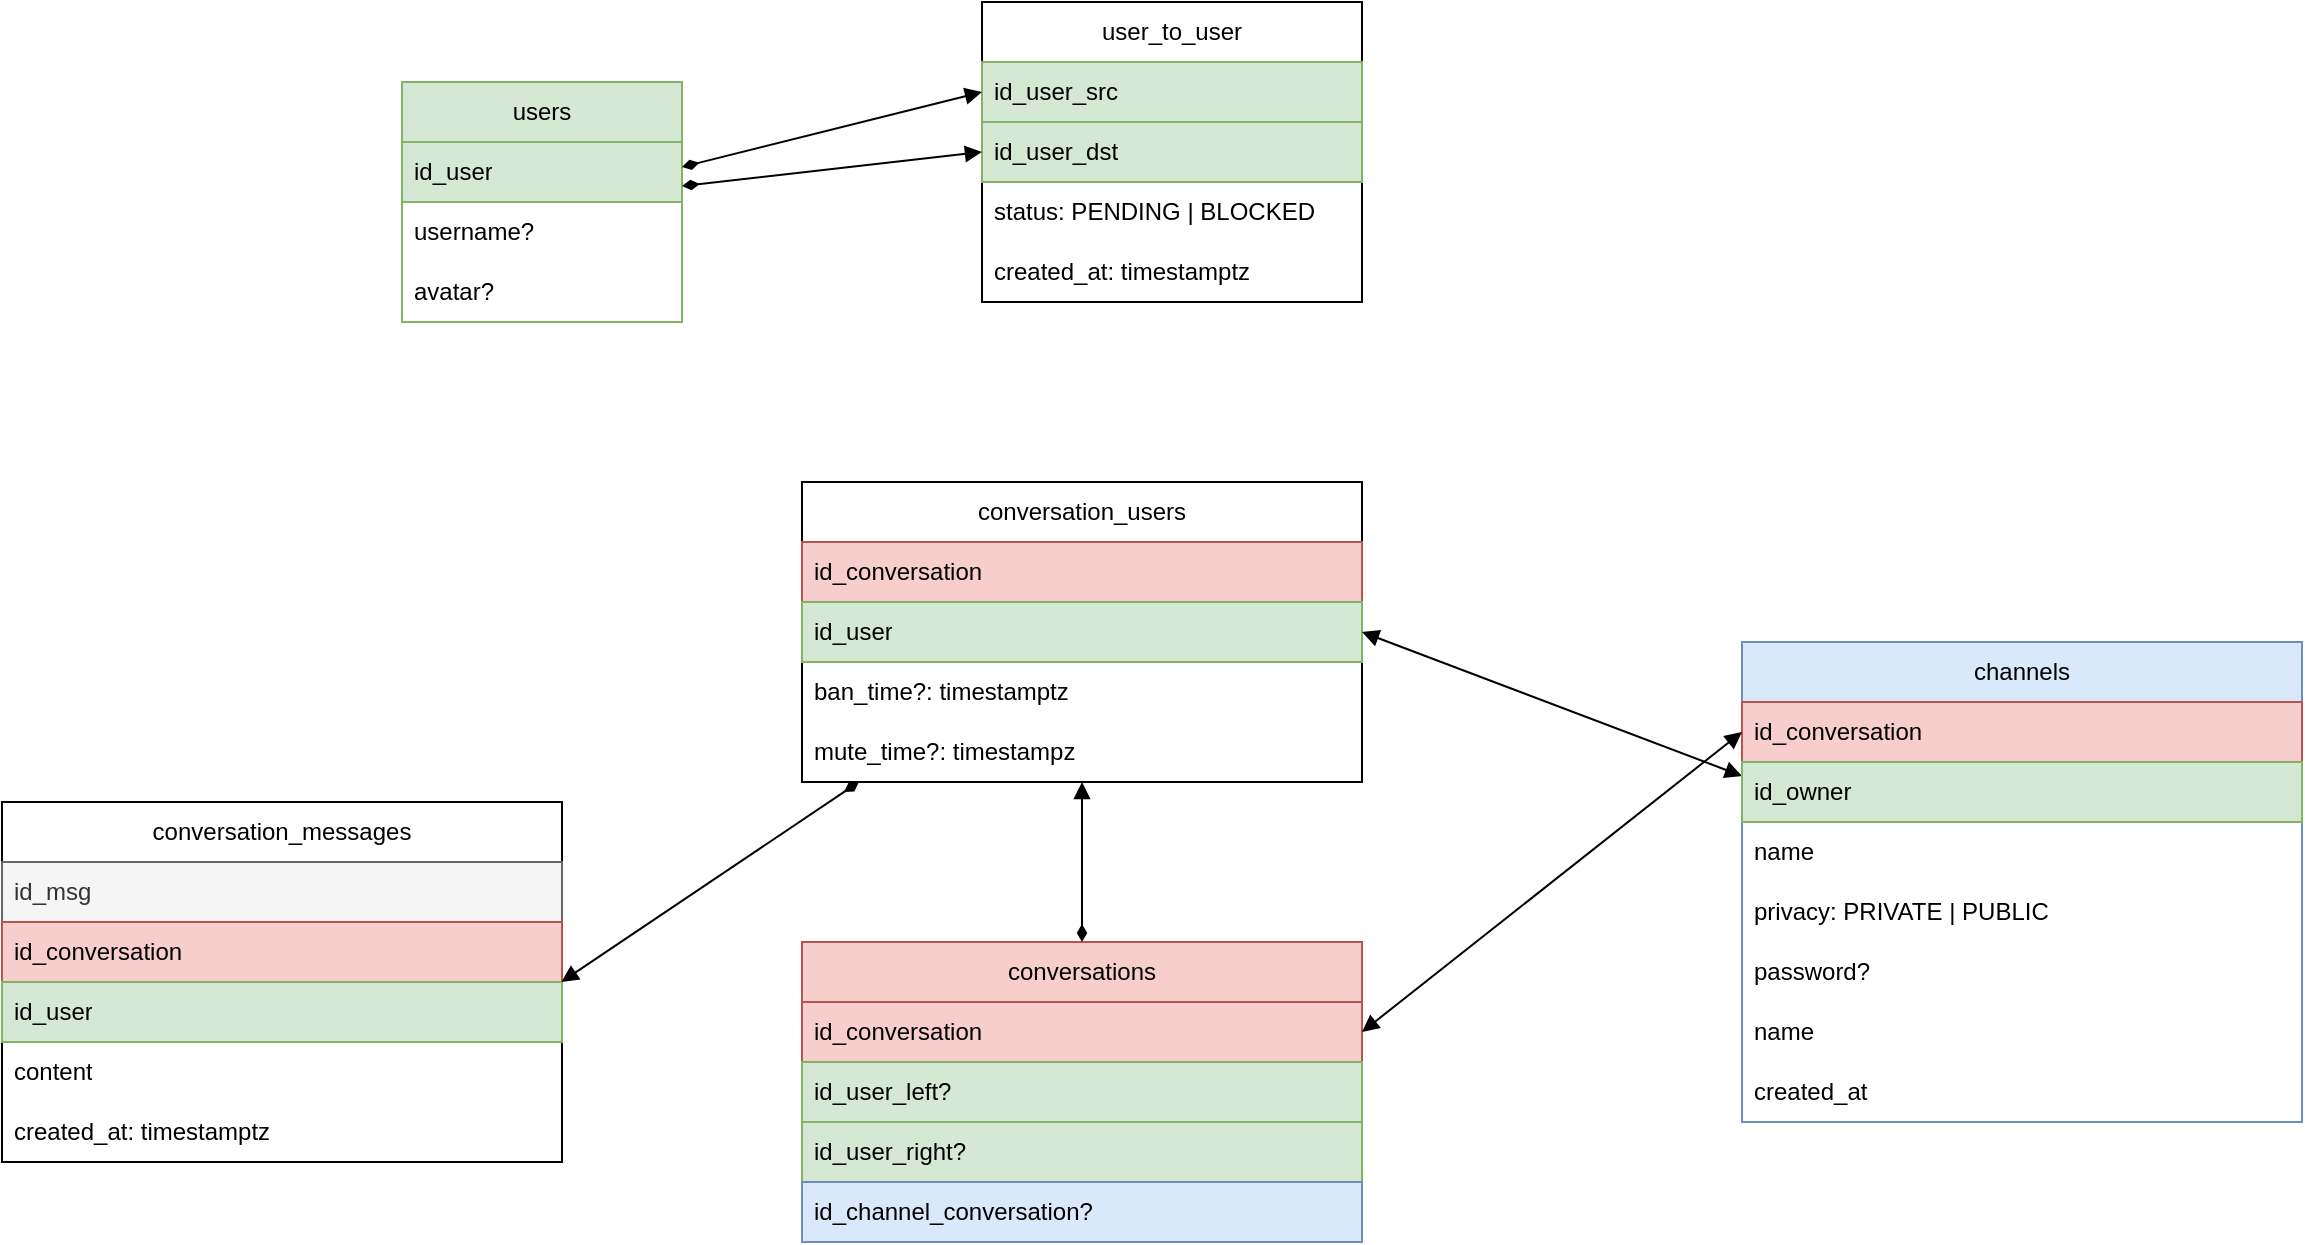 <mxfile version="22.0.3" type="github">
  <diagram name="Page-1" id="zak9OanKMSeAWHgd_69M">
    <mxGraphModel dx="2901" dy="1118" grid="1" gridSize="10" guides="1" tooltips="1" connect="1" arrows="1" fold="1" page="1" pageScale="1" pageWidth="827" pageHeight="1169" math="0" shadow="0">
      <root>
        <mxCell id="0" />
        <mxCell id="1" parent="0" />
        <mxCell id="ZnVTyXGWU1d_FnDI8lm_-3" value="users" style="swimlane;fontStyle=0;childLayout=stackLayout;horizontal=1;startSize=30;horizontalStack=0;resizeParent=1;resizeParentMax=0;resizeLast=0;collapsible=1;marginBottom=0;whiteSpace=wrap;html=1;fillColor=#d5e8d4;strokeColor=#82b366;" vertex="1" parent="1">
          <mxGeometry x="40" y="80" width="140" height="120" as="geometry" />
        </mxCell>
        <mxCell id="ZnVTyXGWU1d_FnDI8lm_-6" value="id_user" style="text;strokeColor=#82b366;fillColor=#d5e8d4;align=left;verticalAlign=middle;spacingLeft=4;spacingRight=4;overflow=hidden;points=[[0,0.5],[1,0.5]];portConstraint=eastwest;rotatable=0;whiteSpace=wrap;html=1;" vertex="1" parent="ZnVTyXGWU1d_FnDI8lm_-3">
          <mxGeometry y="30" width="140" height="30" as="geometry" />
        </mxCell>
        <mxCell id="ZnVTyXGWU1d_FnDI8lm_-4" value="username?" style="text;strokeColor=none;fillColor=none;align=left;verticalAlign=middle;spacingLeft=4;spacingRight=4;overflow=hidden;points=[[0,0.5],[1,0.5]];portConstraint=eastwest;rotatable=0;whiteSpace=wrap;html=1;" vertex="1" parent="ZnVTyXGWU1d_FnDI8lm_-3">
          <mxGeometry y="60" width="140" height="30" as="geometry" />
        </mxCell>
        <mxCell id="ZnVTyXGWU1d_FnDI8lm_-5" value="avatar?" style="text;strokeColor=none;fillColor=none;align=left;verticalAlign=middle;spacingLeft=4;spacingRight=4;overflow=hidden;points=[[0,0.5],[1,0.5]];portConstraint=eastwest;rotatable=0;whiteSpace=wrap;html=1;" vertex="1" parent="ZnVTyXGWU1d_FnDI8lm_-3">
          <mxGeometry y="90" width="140" height="30" as="geometry" />
        </mxCell>
        <mxCell id="ZnVTyXGWU1d_FnDI8lm_-7" value="user_to_user" style="swimlane;fontStyle=0;childLayout=stackLayout;horizontal=1;startSize=30;horizontalStack=0;resizeParent=1;resizeParentMax=0;resizeLast=0;collapsible=1;marginBottom=0;whiteSpace=wrap;html=1;" vertex="1" parent="1">
          <mxGeometry x="330" y="40" width="190" height="150" as="geometry" />
        </mxCell>
        <mxCell id="ZnVTyXGWU1d_FnDI8lm_-8" value="id_user_src" style="text;strokeColor=#82b366;fillColor=#d5e8d4;align=left;verticalAlign=middle;spacingLeft=4;spacingRight=4;overflow=hidden;points=[[0,0.5],[1,0.5]];portConstraint=eastwest;rotatable=0;whiteSpace=wrap;html=1;" vertex="1" parent="ZnVTyXGWU1d_FnDI8lm_-7">
          <mxGeometry y="30" width="190" height="30" as="geometry" />
        </mxCell>
        <mxCell id="ZnVTyXGWU1d_FnDI8lm_-9" value="id_user_dst" style="text;strokeColor=#82b366;fillColor=#d5e8d4;align=left;verticalAlign=middle;spacingLeft=4;spacingRight=4;overflow=hidden;points=[[0,0.5],[1,0.5]];portConstraint=eastwest;rotatable=0;whiteSpace=wrap;html=1;" vertex="1" parent="ZnVTyXGWU1d_FnDI8lm_-7">
          <mxGeometry y="60" width="190" height="30" as="geometry" />
        </mxCell>
        <mxCell id="ZnVTyXGWU1d_FnDI8lm_-10" value="status: PENDING | BLOCKED" style="text;strokeColor=none;fillColor=none;align=left;verticalAlign=middle;spacingLeft=4;spacingRight=4;overflow=hidden;points=[[0,0.5],[1,0.5]];portConstraint=eastwest;rotatable=0;whiteSpace=wrap;html=1;" vertex="1" parent="ZnVTyXGWU1d_FnDI8lm_-7">
          <mxGeometry y="90" width="190" height="30" as="geometry" />
        </mxCell>
        <mxCell id="ZnVTyXGWU1d_FnDI8lm_-41" value="created_at: timestamptz" style="text;strokeColor=none;fillColor=none;align=left;verticalAlign=middle;spacingLeft=4;spacingRight=4;overflow=hidden;points=[[0,0.5],[1,0.5]];portConstraint=eastwest;rotatable=0;whiteSpace=wrap;html=1;" vertex="1" parent="ZnVTyXGWU1d_FnDI8lm_-7">
          <mxGeometry y="120" width="190" height="30" as="geometry" />
        </mxCell>
        <mxCell id="ZnVTyXGWU1d_FnDI8lm_-11" value="" style="endArrow=block;html=1;rounded=0;endFill=1;startArrow=diamondThin;startFill=1;entryX=0;entryY=0.5;entryDx=0;entryDy=0;" edge="1" parent="1" source="ZnVTyXGWU1d_FnDI8lm_-3" target="ZnVTyXGWU1d_FnDI8lm_-8">
          <mxGeometry width="50" height="50" relative="1" as="geometry">
            <mxPoint x="390" y="590" as="sourcePoint" />
            <mxPoint x="440" y="540" as="targetPoint" />
          </mxGeometry>
        </mxCell>
        <mxCell id="ZnVTyXGWU1d_FnDI8lm_-12" value="" style="endArrow=block;html=1;rounded=0;endFill=1;startArrow=diamondThin;startFill=1;entryX=0;entryY=0.5;entryDx=0;entryDy=0;" edge="1" parent="1" source="ZnVTyXGWU1d_FnDI8lm_-3" target="ZnVTyXGWU1d_FnDI8lm_-9">
          <mxGeometry width="50" height="50" relative="1" as="geometry">
            <mxPoint x="190" y="255" as="sourcePoint" />
            <mxPoint x="290" y="255" as="targetPoint" />
          </mxGeometry>
        </mxCell>
        <mxCell id="ZnVTyXGWU1d_FnDI8lm_-13" value="conversations" style="swimlane;fontStyle=0;childLayout=stackLayout;horizontal=1;startSize=30;horizontalStack=0;resizeParent=1;resizeParentMax=0;resizeLast=0;collapsible=1;marginBottom=0;whiteSpace=wrap;html=1;fillColor=#f8cecc;strokeColor=#b85450;" vertex="1" parent="1">
          <mxGeometry x="240" y="510" width="280" height="150" as="geometry" />
        </mxCell>
        <mxCell id="ZnVTyXGWU1d_FnDI8lm_-14" value="id_conversation" style="text;strokeColor=#b85450;fillColor=#f8cecc;align=left;verticalAlign=middle;spacingLeft=4;spacingRight=4;overflow=hidden;points=[[0,0.5],[1,0.5]];portConstraint=eastwest;rotatable=0;whiteSpace=wrap;html=1;" vertex="1" parent="ZnVTyXGWU1d_FnDI8lm_-13">
          <mxGeometry y="30" width="280" height="30" as="geometry" />
        </mxCell>
        <mxCell id="ZnVTyXGWU1d_FnDI8lm_-15" value="id_user_left?" style="text;strokeColor=#82b366;fillColor=#d5e8d4;align=left;verticalAlign=middle;spacingLeft=4;spacingRight=4;overflow=hidden;points=[[0,0.5],[1,0.5]];portConstraint=eastwest;rotatable=0;whiteSpace=wrap;html=1;" vertex="1" parent="ZnVTyXGWU1d_FnDI8lm_-13">
          <mxGeometry y="60" width="280" height="30" as="geometry" />
        </mxCell>
        <mxCell id="ZnVTyXGWU1d_FnDI8lm_-53" value="id_user_right?" style="text;strokeColor=#82b366;fillColor=#d5e8d4;align=left;verticalAlign=middle;spacingLeft=4;spacingRight=4;overflow=hidden;points=[[0,0.5],[1,0.5]];portConstraint=eastwest;rotatable=0;whiteSpace=wrap;html=1;" vertex="1" parent="ZnVTyXGWU1d_FnDI8lm_-13">
          <mxGeometry y="90" width="280" height="30" as="geometry" />
        </mxCell>
        <mxCell id="ZnVTyXGWU1d_FnDI8lm_-54" value="id_channel_conversation?" style="text;align=left;verticalAlign=middle;spacingLeft=4;spacingRight=4;overflow=hidden;points=[[0,0.5],[1,0.5]];portConstraint=eastwest;rotatable=0;whiteSpace=wrap;html=1;fillColor=#dae8fc;strokeColor=#6c8ebf;" vertex="1" parent="ZnVTyXGWU1d_FnDI8lm_-13">
          <mxGeometry y="120" width="280" height="30" as="geometry" />
        </mxCell>
        <mxCell id="ZnVTyXGWU1d_FnDI8lm_-20" value="conversation_users" style="swimlane;fontStyle=0;childLayout=stackLayout;horizontal=1;startSize=30;horizontalStack=0;resizeParent=1;resizeParentMax=0;resizeLast=0;collapsible=1;marginBottom=0;whiteSpace=wrap;html=1;gradientColor=none;gradientDirection=radial;swimlaneFillColor=none;" vertex="1" parent="1">
          <mxGeometry x="240" y="280" width="280" height="150" as="geometry" />
        </mxCell>
        <mxCell id="ZnVTyXGWU1d_FnDI8lm_-21" value="id_conversation" style="text;strokeColor=#b85450;fillColor=#f8cecc;align=left;verticalAlign=middle;spacingLeft=4;spacingRight=4;overflow=hidden;points=[[0,0.5],[1,0.5]];portConstraint=eastwest;rotatable=0;whiteSpace=wrap;html=1;" vertex="1" parent="ZnVTyXGWU1d_FnDI8lm_-20">
          <mxGeometry y="30" width="280" height="30" as="geometry" />
        </mxCell>
        <mxCell id="ZnVTyXGWU1d_FnDI8lm_-22" value="id_user" style="text;strokeColor=#82b366;fillColor=#d5e8d4;align=left;verticalAlign=middle;spacingLeft=4;spacingRight=4;overflow=hidden;points=[[0,0.5],[1,0.5]];portConstraint=eastwest;rotatable=0;whiteSpace=wrap;html=1;" vertex="1" parent="ZnVTyXGWU1d_FnDI8lm_-20">
          <mxGeometry y="60" width="280" height="30" as="geometry" />
        </mxCell>
        <mxCell id="ZnVTyXGWU1d_FnDI8lm_-24" value="ban_time?: timestamptz" style="text;strokeColor=none;fillColor=none;align=left;verticalAlign=middle;spacingLeft=4;spacingRight=4;overflow=hidden;points=[[0,0.5],[1,0.5]];portConstraint=eastwest;rotatable=0;whiteSpace=wrap;html=1;" vertex="1" parent="ZnVTyXGWU1d_FnDI8lm_-20">
          <mxGeometry y="90" width="280" height="30" as="geometry" />
        </mxCell>
        <mxCell id="ZnVTyXGWU1d_FnDI8lm_-25" value="mute_time?: timestampz" style="text;strokeColor=none;fillColor=none;align=left;verticalAlign=middle;spacingLeft=4;spacingRight=4;overflow=hidden;points=[[0,0.5],[1,0.5]];portConstraint=eastwest;rotatable=0;whiteSpace=wrap;html=1;" vertex="1" parent="ZnVTyXGWU1d_FnDI8lm_-20">
          <mxGeometry y="120" width="280" height="30" as="geometry" />
        </mxCell>
        <mxCell id="ZnVTyXGWU1d_FnDI8lm_-30" value="" style="endArrow=block;html=1;rounded=0;endFill=1;startArrow=block;startFill=1;entryX=1;entryY=0.5;entryDx=0;entryDy=0;" edge="1" parent="1" source="ZnVTyXGWU1d_FnDI8lm_-43" target="ZnVTyXGWU1d_FnDI8lm_-20">
          <mxGeometry width="50" height="50" relative="1" as="geometry">
            <mxPoint x="680" y="510" as="sourcePoint" />
            <mxPoint x="670" y="335" as="targetPoint" />
          </mxGeometry>
        </mxCell>
        <mxCell id="ZnVTyXGWU1d_FnDI8lm_-31" value="conversation_messages" style="swimlane;fontStyle=0;childLayout=stackLayout;horizontal=1;startSize=30;horizontalStack=0;resizeParent=1;resizeParentMax=0;resizeLast=0;collapsible=1;marginBottom=0;whiteSpace=wrap;html=1;" vertex="1" parent="1">
          <mxGeometry x="-160" y="440" width="280" height="180" as="geometry" />
        </mxCell>
        <mxCell id="ZnVTyXGWU1d_FnDI8lm_-32" value="id_msg" style="text;align=left;verticalAlign=middle;spacingLeft=4;spacingRight=4;overflow=hidden;points=[[0,0.5],[1,0.5]];portConstraint=eastwest;rotatable=0;whiteSpace=wrap;html=1;fillColor=#f5f5f5;fontColor=#333333;strokeColor=#666666;" vertex="1" parent="ZnVTyXGWU1d_FnDI8lm_-31">
          <mxGeometry y="30" width="280" height="30" as="geometry" />
        </mxCell>
        <mxCell id="ZnVTyXGWU1d_FnDI8lm_-72" value="id_conversation" style="text;align=left;verticalAlign=middle;spacingLeft=4;spacingRight=4;overflow=hidden;points=[[0,0.5],[1,0.5]];portConstraint=eastwest;rotatable=0;whiteSpace=wrap;html=1;fillColor=#f8cecc;strokeColor=#b85450;" vertex="1" parent="ZnVTyXGWU1d_FnDI8lm_-31">
          <mxGeometry y="60" width="280" height="30" as="geometry" />
        </mxCell>
        <mxCell id="ZnVTyXGWU1d_FnDI8lm_-33" value="id_user" style="text;align=left;verticalAlign=middle;spacingLeft=4;spacingRight=4;overflow=hidden;points=[[0,0.5],[1,0.5]];portConstraint=eastwest;rotatable=0;whiteSpace=wrap;html=1;fillColor=#d5e8d4;strokeColor=#82b366;" vertex="1" parent="ZnVTyXGWU1d_FnDI8lm_-31">
          <mxGeometry y="90" width="280" height="30" as="geometry" />
        </mxCell>
        <mxCell id="ZnVTyXGWU1d_FnDI8lm_-34" value="content" style="text;strokeColor=none;fillColor=none;align=left;verticalAlign=middle;spacingLeft=4;spacingRight=4;overflow=hidden;points=[[0,0.5],[1,0.5]];portConstraint=eastwest;rotatable=0;whiteSpace=wrap;html=1;" vertex="1" parent="ZnVTyXGWU1d_FnDI8lm_-31">
          <mxGeometry y="120" width="280" height="30" as="geometry" />
        </mxCell>
        <mxCell id="ZnVTyXGWU1d_FnDI8lm_-35" value="created_at: timestamptz" style="text;strokeColor=none;fillColor=none;align=left;verticalAlign=middle;spacingLeft=4;spacingRight=4;overflow=hidden;points=[[0,0.5],[1,0.5]];portConstraint=eastwest;rotatable=0;whiteSpace=wrap;html=1;" vertex="1" parent="ZnVTyXGWU1d_FnDI8lm_-31">
          <mxGeometry y="150" width="280" height="30" as="geometry" />
        </mxCell>
        <mxCell id="ZnVTyXGWU1d_FnDI8lm_-43" value="channels" style="swimlane;fontStyle=0;childLayout=stackLayout;horizontal=1;startSize=30;horizontalStack=0;resizeParent=1;resizeParentMax=0;resizeLast=0;collapsible=1;marginBottom=0;whiteSpace=wrap;html=1;fillColor=#dae8fc;strokeColor=#6c8ebf;" vertex="1" parent="1">
          <mxGeometry x="710" y="360" width="280" height="240" as="geometry" />
        </mxCell>
        <mxCell id="ZnVTyXGWU1d_FnDI8lm_-44" value="id_conversation" style="text;strokeColor=#b85450;fillColor=#f8cecc;align=left;verticalAlign=middle;spacingLeft=4;spacingRight=4;overflow=hidden;points=[[0,0.5],[1,0.5]];portConstraint=eastwest;rotatable=0;whiteSpace=wrap;html=1;" vertex="1" parent="ZnVTyXGWU1d_FnDI8lm_-43">
          <mxGeometry y="30" width="280" height="30" as="geometry" />
        </mxCell>
        <mxCell id="ZnVTyXGWU1d_FnDI8lm_-45" value="id_owner" style="text;strokeColor=#82b366;fillColor=#d5e8d4;align=left;verticalAlign=middle;spacingLeft=4;spacingRight=4;overflow=hidden;points=[[0,0.5],[1,0.5]];portConstraint=eastwest;rotatable=0;whiteSpace=wrap;html=1;" vertex="1" parent="ZnVTyXGWU1d_FnDI8lm_-43">
          <mxGeometry y="60" width="280" height="30" as="geometry" />
        </mxCell>
        <mxCell id="ZnVTyXGWU1d_FnDI8lm_-46" value="name" style="text;strokeColor=none;fillColor=none;align=left;verticalAlign=middle;spacingLeft=4;spacingRight=4;overflow=hidden;points=[[0,0.5],[1,0.5]];portConstraint=eastwest;rotatable=0;whiteSpace=wrap;html=1;" vertex="1" parent="ZnVTyXGWU1d_FnDI8lm_-43">
          <mxGeometry y="90" width="280" height="30" as="geometry" />
        </mxCell>
        <mxCell id="ZnVTyXGWU1d_FnDI8lm_-47" value="privacy: PRIVATE | PUBLIC" style="text;strokeColor=none;fillColor=none;align=left;verticalAlign=middle;spacingLeft=4;spacingRight=4;overflow=hidden;points=[[0,0.5],[1,0.5]];portConstraint=eastwest;rotatable=0;whiteSpace=wrap;html=1;" vertex="1" parent="ZnVTyXGWU1d_FnDI8lm_-43">
          <mxGeometry y="120" width="280" height="30" as="geometry" />
        </mxCell>
        <mxCell id="ZnVTyXGWU1d_FnDI8lm_-48" value="password?" style="text;strokeColor=none;fillColor=none;align=left;verticalAlign=middle;spacingLeft=4;spacingRight=4;overflow=hidden;points=[[0,0.5],[1,0.5]];portConstraint=eastwest;rotatable=0;whiteSpace=wrap;html=1;" vertex="1" parent="ZnVTyXGWU1d_FnDI8lm_-43">
          <mxGeometry y="150" width="280" height="30" as="geometry" />
        </mxCell>
        <mxCell id="ZnVTyXGWU1d_FnDI8lm_-49" value="name" style="text;strokeColor=none;fillColor=none;align=left;verticalAlign=middle;spacingLeft=4;spacingRight=4;overflow=hidden;points=[[0,0.5],[1,0.5]];portConstraint=eastwest;rotatable=0;whiteSpace=wrap;html=1;" vertex="1" parent="ZnVTyXGWU1d_FnDI8lm_-43">
          <mxGeometry y="180" width="280" height="30" as="geometry" />
        </mxCell>
        <mxCell id="ZnVTyXGWU1d_FnDI8lm_-50" value="created_at" style="text;strokeColor=none;fillColor=none;align=left;verticalAlign=middle;spacingLeft=4;spacingRight=4;overflow=hidden;points=[[0,0.5],[1,0.5]];portConstraint=eastwest;rotatable=0;whiteSpace=wrap;html=1;" vertex="1" parent="ZnVTyXGWU1d_FnDI8lm_-43">
          <mxGeometry y="210" width="280" height="30" as="geometry" />
        </mxCell>
        <mxCell id="ZnVTyXGWU1d_FnDI8lm_-56" value="" style="endArrow=block;html=1;rounded=0;endFill=1;startArrow=block;startFill=1;entryX=1;entryY=0.5;entryDx=0;entryDy=0;exitX=0;exitY=0.5;exitDx=0;exitDy=0;fontStyle=1" edge="1" parent="1" source="ZnVTyXGWU1d_FnDI8lm_-44" target="ZnVTyXGWU1d_FnDI8lm_-14">
          <mxGeometry width="50" height="50" relative="1" as="geometry">
            <mxPoint x="1020" y="640" as="sourcePoint" />
            <mxPoint x="1010" y="405" as="targetPoint" />
          </mxGeometry>
        </mxCell>
        <mxCell id="ZnVTyXGWU1d_FnDI8lm_-73" value="" style="endArrow=block;html=1;rounded=0;endFill=1;startArrow=diamondThin;startFill=1;entryX=0.999;entryY=1;entryDx=0;entryDy=0;entryPerimeter=0;" edge="1" parent="1" source="ZnVTyXGWU1d_FnDI8lm_-20" target="ZnVTyXGWU1d_FnDI8lm_-72">
          <mxGeometry width="50" height="50" relative="1" as="geometry">
            <mxPoint x="100" y="575" as="sourcePoint" />
            <mxPoint x="250" y="570" as="targetPoint" />
            <Array as="points" />
          </mxGeometry>
        </mxCell>
        <mxCell id="ZnVTyXGWU1d_FnDI8lm_-74" value="" style="endArrow=diamondThin;html=1;rounded=0;endFill=1;startArrow=block;startFill=1;fontStyle=1" edge="1" parent="1" source="ZnVTyXGWU1d_FnDI8lm_-20" target="ZnVTyXGWU1d_FnDI8lm_-13">
          <mxGeometry width="50" height="50" relative="1" as="geometry">
            <mxPoint x="720" y="415" as="sourcePoint" />
            <mxPoint x="540" y="575" as="targetPoint" />
          </mxGeometry>
        </mxCell>
      </root>
    </mxGraphModel>
  </diagram>
</mxfile>
